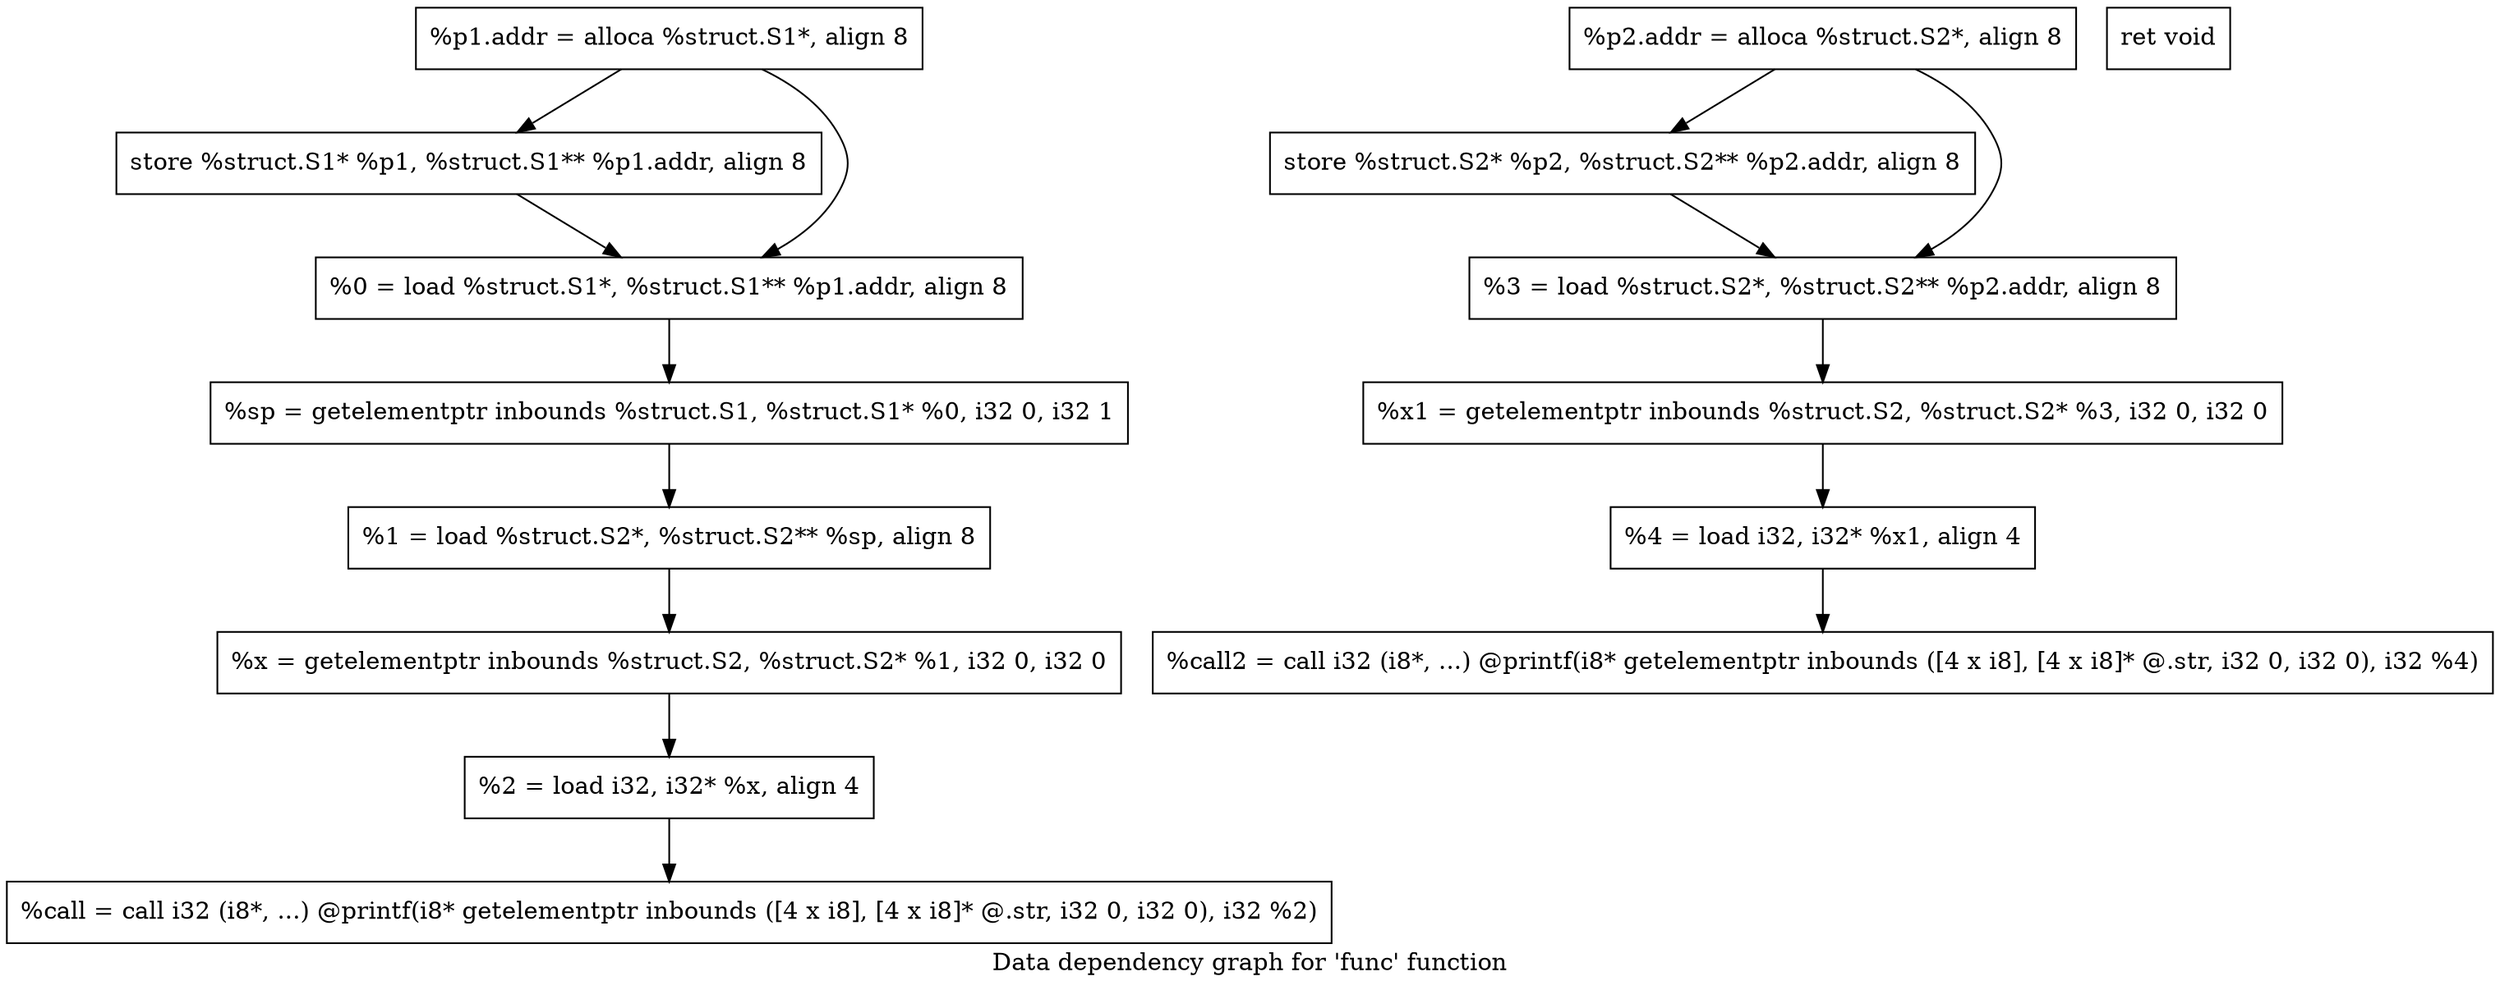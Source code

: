 digraph "Data dependency graph for 'func' function" {
	label="Data dependency graph for 'func' function";

	Node0x817fed0 [shape=record,label="{  %p1.addr = alloca %struct.S1*, align 8}"];
	Node0x817fed0 -> Node0x81800f0;
	Node0x817fed0 -> Node0x8180200;
	Node0x817ffd0 [shape=record,label="{  %p2.addr = alloca %struct.S2*, align 8}"];
	Node0x817ffd0 -> Node0x8180190;
	Node0x817ffd0 -> Node0x8183090;
	Node0x81800f0 [shape=record,label="{  store %struct.S1* %p1, %struct.S1** %p1.addr, align 8}"];
	Node0x81800f0 -> Node0x8180200;
	Node0x8180190 [shape=record,label="{  store %struct.S2* %p2, %struct.S2** %p2.addr, align 8}"];
	Node0x8180190 -> Node0x8183090;
	Node0x8180200 [shape=record,label="{  %0 = load %struct.S1*, %struct.S1** %p1.addr, align 8}"];
	Node0x8180200 -> Node0x8181530;
	Node0x8181530 [shape=record,label="{  %sp = getelementptr inbounds %struct.S1, %struct.S1* %0, i32 0, i32 1}"];
	Node0x8181530 -> Node0x81815a0;
	Node0x81815a0 [shape=record,label="{  %1 = load %struct.S2*, %struct.S2** %sp, align 8}"];
	Node0x81815a0 -> Node0x8182e60;
	Node0x8182e60 [shape=record,label="{  %x = getelementptr inbounds %struct.S2, %struct.S2* %1, i32 0, i32 0}"];
	Node0x8182e60 -> Node0x8182ef0;
	Node0x8182ef0 [shape=record,label="{  %2 = load i32, i32* %x, align 4}"];
	Node0x8182ef0 -> Node0x8180270;
	Node0x8180270 [shape=record,label="{  %call = call i32 (i8*, ...) @printf(i8* getelementptr inbounds ([4 x i8], [4 x i8]* @.str, i32 0, i32 0), i32 %2)}"];
	Node0x8183090 [shape=record,label="{  %3 = load %struct.S2*, %struct.S2** %p2.addr, align 8}"];
	Node0x8183090 -> Node0x8183130;
	Node0x8183130 [shape=record,label="{  %x1 = getelementptr inbounds %struct.S2, %struct.S2* %3, i32 0, i32 0}"];
	Node0x8183130 -> Node0x81831a0;
	Node0x81831a0 [shape=record,label="{  %4 = load i32, i32* %x1, align 4}"];
	Node0x81831a0 -> Node0x8183250;
	Node0x8183250 [shape=record,label="{  %call2 = call i32 (i8*, ...) @printf(i8* getelementptr inbounds ([4 x i8], [4 x i8]* @.str, i32 0, i32 0), i32 %4)}"];
	Node0x81832c0 [shape=record,label="{  ret void}"];
}
